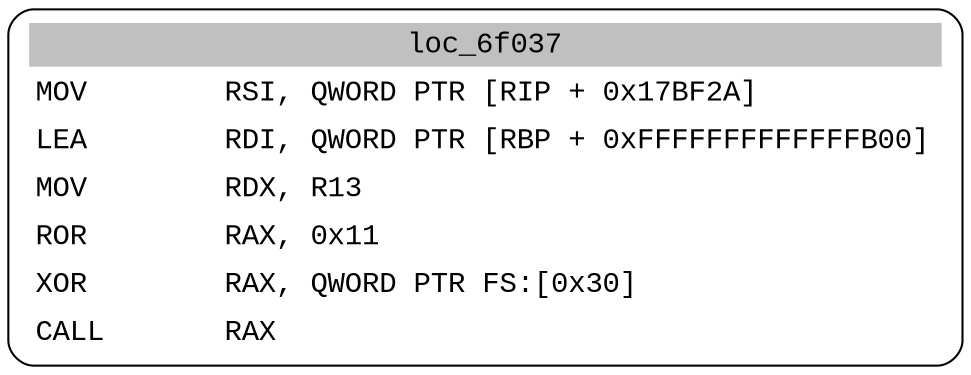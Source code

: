 digraph asm_graph {
1941 [
shape="Mrecord" fontname="Courier New"label =<<table border="0" cellborder="0" cellpadding="3"><tr><td align="center" colspan="2" bgcolor="grey">loc_6f037</td></tr><tr><td align="left">MOV        RSI, QWORD PTR [RIP + 0x17BF2A]</td></tr><tr><td align="left">LEA        RDI, QWORD PTR [RBP + 0xFFFFFFFFFFFFFB00]</td></tr><tr><td align="left">MOV        RDX, R13</td></tr><tr><td align="left">ROR        RAX, 0x11</td></tr><tr><td align="left">XOR        RAX, QWORD PTR FS:[0x30]</td></tr><tr><td align="left">CALL       RAX</td></tr></table>> ];
}
